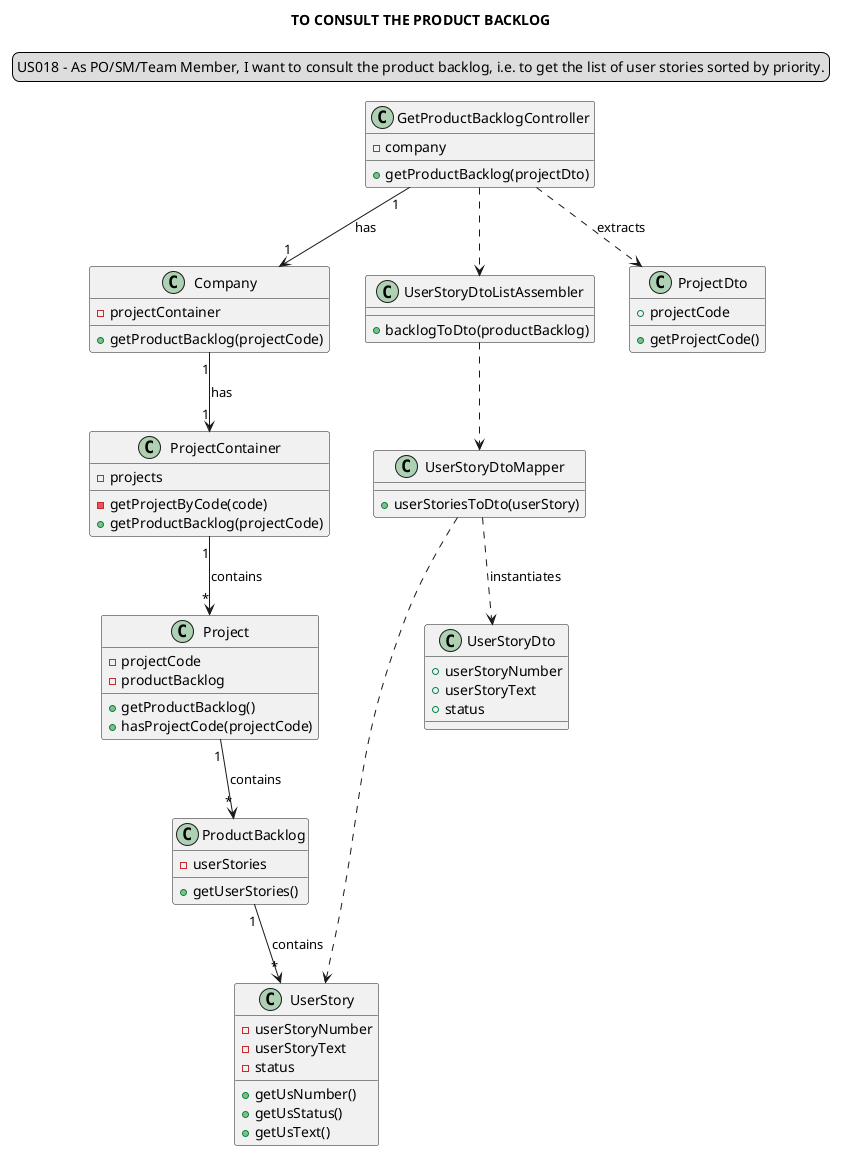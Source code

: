 @startuml
'https://plantuml.com/class-diagram

title TO CONSULT THE PRODUCT BACKLOG
skinparam sequenceMessageAlign center
legend top
US018 - As PO/SM/Team Member, I want to consult the product backlog, i.e. to get the list of user stories sorted by priority.
end legend

class "GetProductBacklogController" {
-company
+getProductBacklog(projectDto)
}

class "Company"{
-projectContainer
+getProductBacklog(projectCode)
}

class "ProjectContainer"{
-projects
-getProjectByCode(code)
+getProductBacklog(projectCode)
}

class "Project"{
-projectCode
-productBacklog
+getProductBacklog()
+hasProjectCode(projectCode)
}

class "ProductBacklog"{
-userStories
+getUserStories()
}

class "UserStory"{
-userStoryNumber
-userStoryText
-status
+getUsNumber()
+getUsStatus()
+getUsText()
}


class "UserStoryDtoListAssembler"{
+backlogToDto(productBacklog)
}

class "UserStoryDtoMapper"{
+userStoriesToDto(userStory)
}

class "UserStoryDto"{
+userStoryNumber
+userStoryText
+status
}

class "ProjectDto"{
+projectCode
+getProjectCode()
}

"GetProductBacklogController" "1"-->"1" "Company": has
"GetProductBacklogController" ..> "UserStoryDtoListAssembler"
"UserStoryDtoListAssembler" ..> "UserStoryDtoMapper"
"UserStoryDtoMapper" ..> "UserStory"
"Company" "1"-->"1" "ProjectContainer": has
"ProjectContainer" "1"-->"*" Project: contains
"GetProductBacklogController" ..> ProjectDto: extracts
"Project" "1"-->"*" ProductBacklog: contains
"ProductBacklog" "1"-->"*" UserStory: contains
"UserStoryDtoMapper" ..> "UserStoryDto": instantiates

@enduml